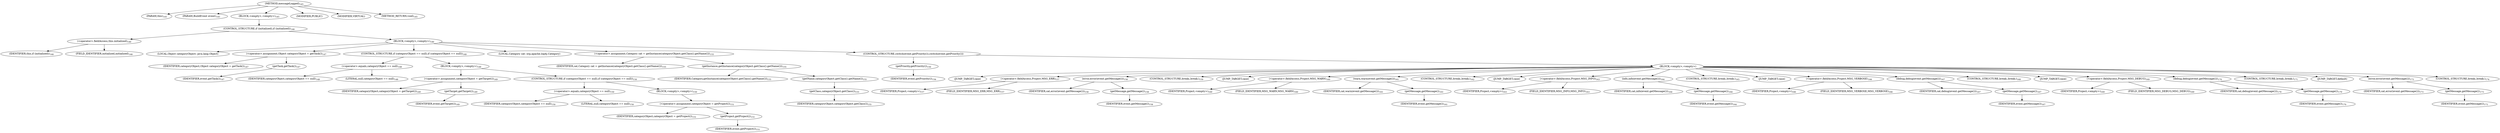 digraph "messageLogged" {  
"301" [label = <(METHOD,messageLogged)<SUB>145</SUB>> ]
"302" [label = <(PARAM,this)<SUB>145</SUB>> ]
"303" [label = <(PARAM,BuildEvent event)<SUB>145</SUB>> ]
"304" [label = <(BLOCK,&lt;empty&gt;,&lt;empty&gt;)<SUB>145</SUB>> ]
"305" [label = <(CONTROL_STRUCTURE,if (initialized),if (initialized))<SUB>146</SUB>> ]
"306" [label = <(&lt;operator&gt;.fieldAccess,this.initialized)<SUB>146</SUB>> ]
"307" [label = <(IDENTIFIER,this,if (initialized))<SUB>146</SUB>> ]
"308" [label = <(FIELD_IDENTIFIER,initialized,initialized)<SUB>146</SUB>> ]
"309" [label = <(BLOCK,&lt;empty&gt;,&lt;empty&gt;)<SUB>146</SUB>> ]
"310" [label = <(LOCAL,Object categoryObject: java.lang.Object)> ]
"311" [label = <(&lt;operator&gt;.assignment,Object categoryObject = getTask())<SUB>147</SUB>> ]
"312" [label = <(IDENTIFIER,categoryObject,Object categoryObject = getTask())<SUB>147</SUB>> ]
"313" [label = <(getTask,getTask())<SUB>147</SUB>> ]
"314" [label = <(IDENTIFIER,event,getTask())<SUB>147</SUB>> ]
"315" [label = <(CONTROL_STRUCTURE,if (categoryObject == null),if (categoryObject == null))<SUB>148</SUB>> ]
"316" [label = <(&lt;operator&gt;.equals,categoryObject == null)<SUB>148</SUB>> ]
"317" [label = <(IDENTIFIER,categoryObject,categoryObject == null)<SUB>148</SUB>> ]
"318" [label = <(LITERAL,null,categoryObject == null)<SUB>148</SUB>> ]
"319" [label = <(BLOCK,&lt;empty&gt;,&lt;empty&gt;)<SUB>148</SUB>> ]
"320" [label = <(&lt;operator&gt;.assignment,categoryObject = getTarget())<SUB>149</SUB>> ]
"321" [label = <(IDENTIFIER,categoryObject,categoryObject = getTarget())<SUB>149</SUB>> ]
"322" [label = <(getTarget,getTarget())<SUB>149</SUB>> ]
"323" [label = <(IDENTIFIER,event,getTarget())<SUB>149</SUB>> ]
"324" [label = <(CONTROL_STRUCTURE,if (categoryObject == null),if (categoryObject == null))<SUB>150</SUB>> ]
"325" [label = <(&lt;operator&gt;.equals,categoryObject == null)<SUB>150</SUB>> ]
"326" [label = <(IDENTIFIER,categoryObject,categoryObject == null)<SUB>150</SUB>> ]
"327" [label = <(LITERAL,null,categoryObject == null)<SUB>150</SUB>> ]
"328" [label = <(BLOCK,&lt;empty&gt;,&lt;empty&gt;)<SUB>150</SUB>> ]
"329" [label = <(&lt;operator&gt;.assignment,categoryObject = getProject())<SUB>151</SUB>> ]
"330" [label = <(IDENTIFIER,categoryObject,categoryObject = getProject())<SUB>151</SUB>> ]
"331" [label = <(getProject,getProject())<SUB>151</SUB>> ]
"332" [label = <(IDENTIFIER,event,getProject())<SUB>151</SUB>> ]
"333" [label = <(LOCAL,Category cat: org.apache.log4j.Category)> ]
"334" [label = <(&lt;operator&gt;.assignment,Category cat = getInstance(categoryObject.getClass().getName()))<SUB>155</SUB>> ]
"335" [label = <(IDENTIFIER,cat,Category cat = getInstance(categoryObject.getClass().getName()))<SUB>155</SUB>> ]
"336" [label = <(getInstance,getInstance(categoryObject.getClass().getName()))<SUB>155</SUB>> ]
"337" [label = <(IDENTIFIER,Category,getInstance(categoryObject.getClass().getName()))<SUB>155</SUB>> ]
"338" [label = <(getName,categoryObject.getClass().getName())<SUB>155</SUB>> ]
"339" [label = <(getClass,categoryObject.getClass())<SUB>155</SUB>> ]
"340" [label = <(IDENTIFIER,categoryObject,categoryObject.getClass())<SUB>155</SUB>> ]
"341" [label = <(CONTROL_STRUCTURE,switch(event.getPriority()),switch(event.getPriority()))> ]
"342" [label = <(getPriority,getPriority())<SUB>156</SUB>> ]
"343" [label = <(IDENTIFIER,event,getPriority())<SUB>156</SUB>> ]
"344" [label = <(BLOCK,&lt;empty&gt;,&lt;empty&gt;)> ]
"345" [label = <(JUMP_TARGET,case)> ]
"346" [label = <(&lt;operator&gt;.fieldAccess,Project.MSG_ERR)<SUB>157</SUB>> ]
"347" [label = <(IDENTIFIER,Project,&lt;empty&gt;)<SUB>157</SUB>> ]
"348" [label = <(FIELD_IDENTIFIER,MSG_ERR,MSG_ERR)<SUB>157</SUB>> ]
"349" [label = <(error,error(event.getMessage()))<SUB>158</SUB>> ]
"350" [label = <(IDENTIFIER,cat,error(event.getMessage()))<SUB>158</SUB>> ]
"351" [label = <(getMessage,getMessage())<SUB>158</SUB>> ]
"352" [label = <(IDENTIFIER,event,getMessage())<SUB>158</SUB>> ]
"353" [label = <(CONTROL_STRUCTURE,break;,break;)<SUB>159</SUB>> ]
"354" [label = <(JUMP_TARGET,case)> ]
"355" [label = <(&lt;operator&gt;.fieldAccess,Project.MSG_WARN)<SUB>160</SUB>> ]
"356" [label = <(IDENTIFIER,Project,&lt;empty&gt;)<SUB>160</SUB>> ]
"357" [label = <(FIELD_IDENTIFIER,MSG_WARN,MSG_WARN)<SUB>160</SUB>> ]
"358" [label = <(warn,warn(event.getMessage()))<SUB>161</SUB>> ]
"359" [label = <(IDENTIFIER,cat,warn(event.getMessage()))<SUB>161</SUB>> ]
"360" [label = <(getMessage,getMessage())<SUB>161</SUB>> ]
"361" [label = <(IDENTIFIER,event,getMessage())<SUB>161</SUB>> ]
"362" [label = <(CONTROL_STRUCTURE,break;,break;)<SUB>162</SUB>> ]
"363" [label = <(JUMP_TARGET,case)> ]
"364" [label = <(&lt;operator&gt;.fieldAccess,Project.MSG_INFO)<SUB>163</SUB>> ]
"365" [label = <(IDENTIFIER,Project,&lt;empty&gt;)<SUB>163</SUB>> ]
"366" [label = <(FIELD_IDENTIFIER,MSG_INFO,MSG_INFO)<SUB>163</SUB>> ]
"367" [label = <(info,info(event.getMessage()))<SUB>164</SUB>> ]
"368" [label = <(IDENTIFIER,cat,info(event.getMessage()))<SUB>164</SUB>> ]
"369" [label = <(getMessage,getMessage())<SUB>164</SUB>> ]
"370" [label = <(IDENTIFIER,event,getMessage())<SUB>164</SUB>> ]
"371" [label = <(CONTROL_STRUCTURE,break;,break;)<SUB>165</SUB>> ]
"372" [label = <(JUMP_TARGET,case)> ]
"373" [label = <(&lt;operator&gt;.fieldAccess,Project.MSG_VERBOSE)<SUB>166</SUB>> ]
"374" [label = <(IDENTIFIER,Project,&lt;empty&gt;)<SUB>166</SUB>> ]
"375" [label = <(FIELD_IDENTIFIER,MSG_VERBOSE,MSG_VERBOSE)<SUB>166</SUB>> ]
"376" [label = <(debug,debug(event.getMessage()))<SUB>167</SUB>> ]
"377" [label = <(IDENTIFIER,cat,debug(event.getMessage()))<SUB>167</SUB>> ]
"378" [label = <(getMessage,getMessage())<SUB>167</SUB>> ]
"379" [label = <(IDENTIFIER,event,getMessage())<SUB>167</SUB>> ]
"380" [label = <(CONTROL_STRUCTURE,break;,break;)<SUB>168</SUB>> ]
"381" [label = <(JUMP_TARGET,case)> ]
"382" [label = <(&lt;operator&gt;.fieldAccess,Project.MSG_DEBUG)<SUB>169</SUB>> ]
"383" [label = <(IDENTIFIER,Project,&lt;empty&gt;)<SUB>169</SUB>> ]
"384" [label = <(FIELD_IDENTIFIER,MSG_DEBUG,MSG_DEBUG)<SUB>169</SUB>> ]
"385" [label = <(debug,debug(event.getMessage()))<SUB>170</SUB>> ]
"386" [label = <(IDENTIFIER,cat,debug(event.getMessage()))<SUB>170</SUB>> ]
"387" [label = <(getMessage,getMessage())<SUB>170</SUB>> ]
"388" [label = <(IDENTIFIER,event,getMessage())<SUB>170</SUB>> ]
"389" [label = <(CONTROL_STRUCTURE,break;,break;)<SUB>171</SUB>> ]
"390" [label = <(JUMP_TARGET,default)> ]
"391" [label = <(error,error(event.getMessage()))<SUB>173</SUB>> ]
"392" [label = <(IDENTIFIER,cat,error(event.getMessage()))<SUB>173</SUB>> ]
"393" [label = <(getMessage,getMessage())<SUB>173</SUB>> ]
"394" [label = <(IDENTIFIER,event,getMessage())<SUB>173</SUB>> ]
"395" [label = <(CONTROL_STRUCTURE,break;,break;)<SUB>174</SUB>> ]
"396" [label = <(MODIFIER,PUBLIC)> ]
"397" [label = <(MODIFIER,VIRTUAL)> ]
"398" [label = <(METHOD_RETURN,void)<SUB>145</SUB>> ]
  "301" -> "302" 
  "301" -> "303" 
  "301" -> "304" 
  "301" -> "396" 
  "301" -> "397" 
  "301" -> "398" 
  "304" -> "305" 
  "305" -> "306" 
  "305" -> "309" 
  "306" -> "307" 
  "306" -> "308" 
  "309" -> "310" 
  "309" -> "311" 
  "309" -> "315" 
  "309" -> "333" 
  "309" -> "334" 
  "309" -> "341" 
  "311" -> "312" 
  "311" -> "313" 
  "313" -> "314" 
  "315" -> "316" 
  "315" -> "319" 
  "316" -> "317" 
  "316" -> "318" 
  "319" -> "320" 
  "319" -> "324" 
  "320" -> "321" 
  "320" -> "322" 
  "322" -> "323" 
  "324" -> "325" 
  "324" -> "328" 
  "325" -> "326" 
  "325" -> "327" 
  "328" -> "329" 
  "329" -> "330" 
  "329" -> "331" 
  "331" -> "332" 
  "334" -> "335" 
  "334" -> "336" 
  "336" -> "337" 
  "336" -> "338" 
  "338" -> "339" 
  "339" -> "340" 
  "341" -> "342" 
  "341" -> "344" 
  "342" -> "343" 
  "344" -> "345" 
  "344" -> "346" 
  "344" -> "349" 
  "344" -> "353" 
  "344" -> "354" 
  "344" -> "355" 
  "344" -> "358" 
  "344" -> "362" 
  "344" -> "363" 
  "344" -> "364" 
  "344" -> "367" 
  "344" -> "371" 
  "344" -> "372" 
  "344" -> "373" 
  "344" -> "376" 
  "344" -> "380" 
  "344" -> "381" 
  "344" -> "382" 
  "344" -> "385" 
  "344" -> "389" 
  "344" -> "390" 
  "344" -> "391" 
  "344" -> "395" 
  "346" -> "347" 
  "346" -> "348" 
  "349" -> "350" 
  "349" -> "351" 
  "351" -> "352" 
  "355" -> "356" 
  "355" -> "357" 
  "358" -> "359" 
  "358" -> "360" 
  "360" -> "361" 
  "364" -> "365" 
  "364" -> "366" 
  "367" -> "368" 
  "367" -> "369" 
  "369" -> "370" 
  "373" -> "374" 
  "373" -> "375" 
  "376" -> "377" 
  "376" -> "378" 
  "378" -> "379" 
  "382" -> "383" 
  "382" -> "384" 
  "385" -> "386" 
  "385" -> "387" 
  "387" -> "388" 
  "391" -> "392" 
  "391" -> "393" 
  "393" -> "394" 
}
